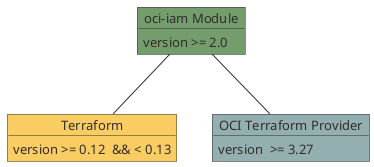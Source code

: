 @startuml

skinparam object {
    FontColor #312D2A
    BorderColor #312D2A
    ArrowColor 312D2A
    FontName "Oracle Sans"
    FontSize 15
}

skinparam objectAttribute {
    FontColor #312D2A
    BorderColor #312D2A
    FontName "menlo"
    FontSize 13
}

object "Terraform" as tf #FACD62 {
    version >= 0.12  && < 0.13
}

object "OCI Terraform Provider" as tfprovider #94AFAF {
    version  >= 3.27
}

object "oci-iam Module" as tfmodule #759C6C {
    version >= 2.0
}

tfmodule -d- tfprovider
tfmodule -d- tf
@enduml 
